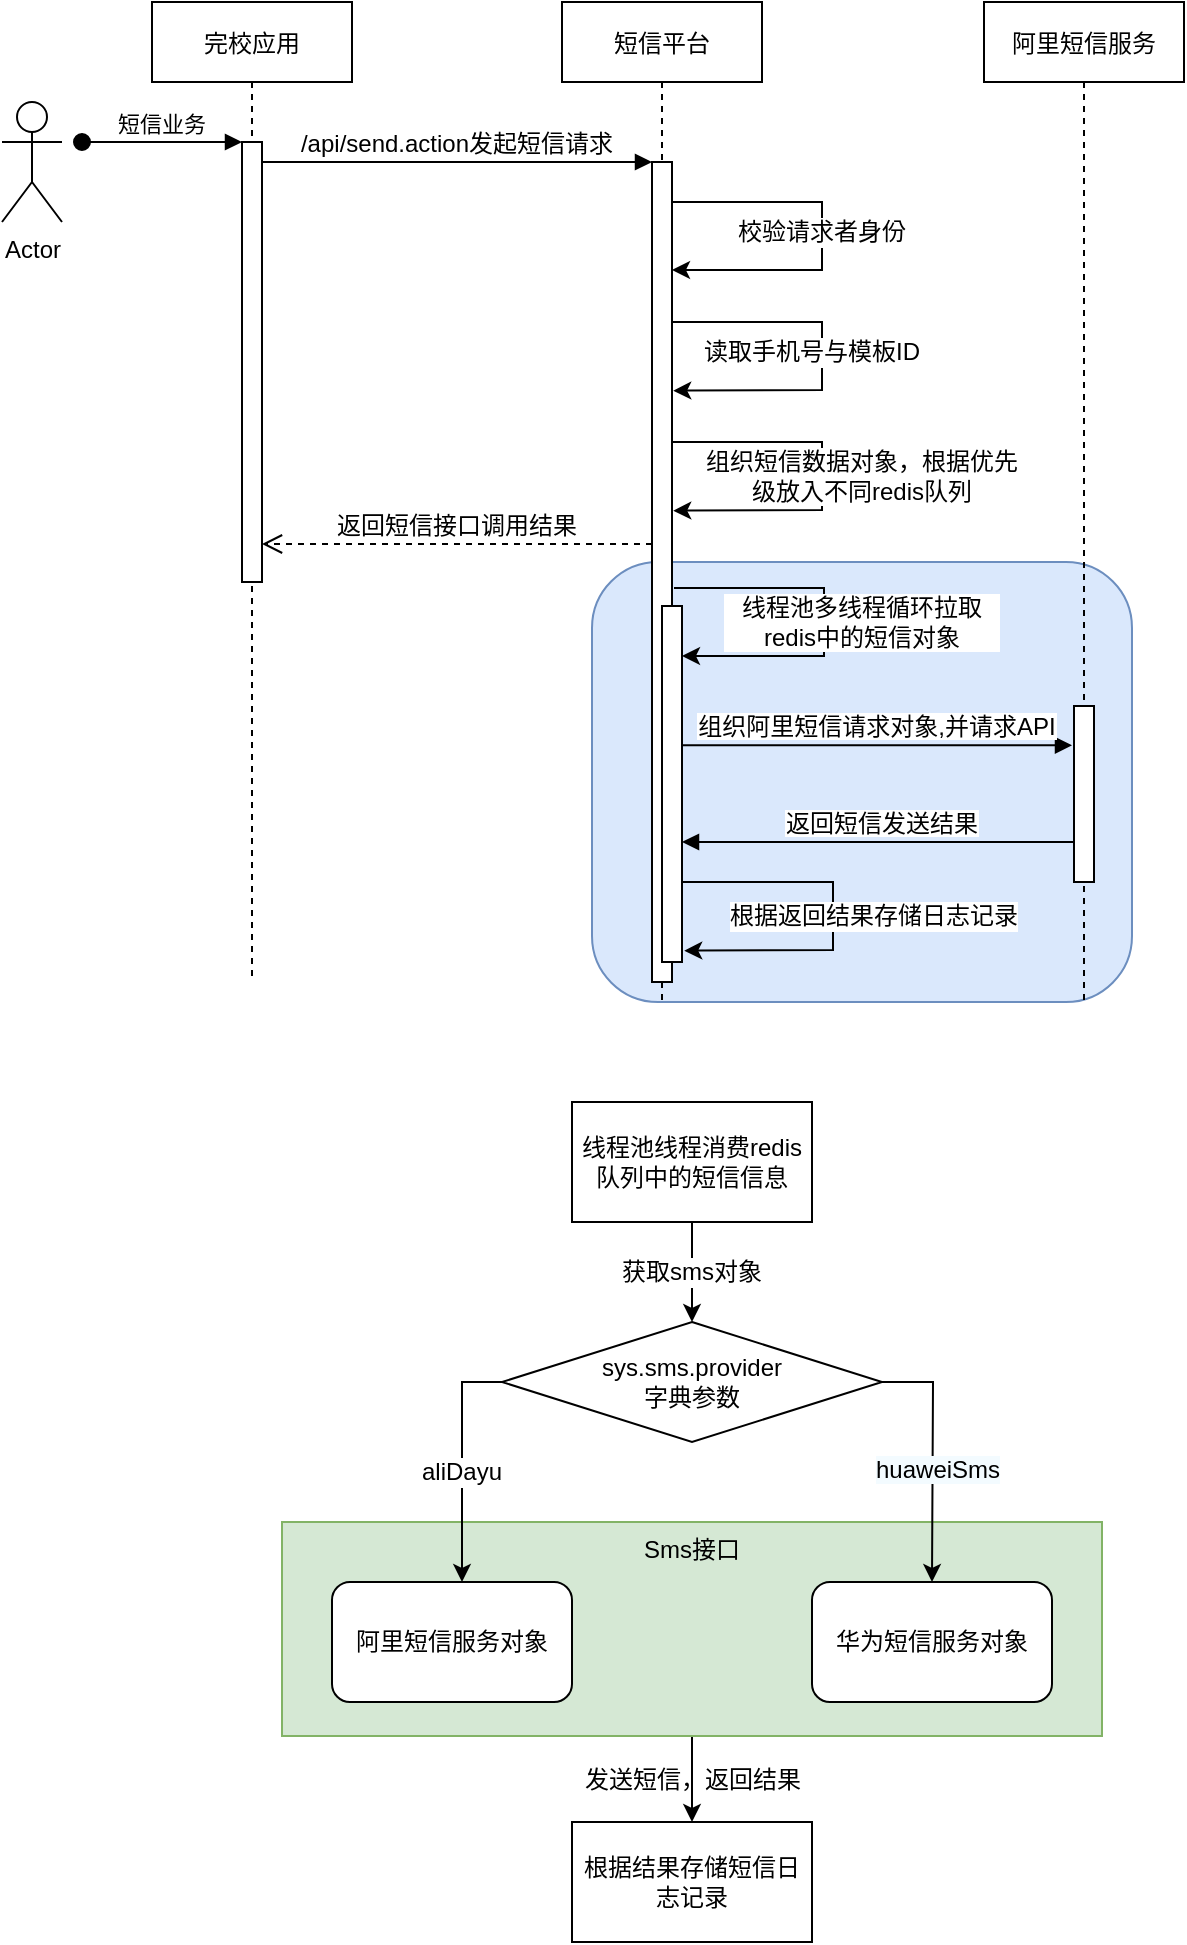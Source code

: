 <mxfile version="15.8.7" type="device"><diagram id="kgpKYQtTHZ0yAKxKKP6v" name="Page-1"><mxGraphModel dx="1038" dy="649" grid="1" gridSize="10" guides="1" tooltips="1" connect="1" arrows="1" fold="1" page="1" pageScale="1" pageWidth="850" pageHeight="1100" math="0" shadow="0"><root><mxCell id="0"/><mxCell id="1" parent="0"/><mxCell id="YR-tAVxREakvCCgy1hAz-33" style="edgeStyle=orthogonalEdgeStyle;rounded=0;orthogonalLoop=1;jettySize=auto;html=1;exitX=0.5;exitY=1;exitDx=0;exitDy=0;entryX=0.5;entryY=0;entryDx=0;entryDy=0;fontSize=12;" edge="1" parent="1" source="YR-tAVxREakvCCgy1hAz-28" target="YR-tAVxREakvCCgy1hAz-32"><mxGeometry relative="1" as="geometry"/></mxCell><mxCell id="YR-tAVxREakvCCgy1hAz-28" value="Sms接口" style="rounded=0;whiteSpace=wrap;html=1;labelBackgroundColor=none;fontSize=12;fillColor=#d5e8d4;strokeColor=#82b366;verticalAlign=top;" vertex="1" parent="1"><mxGeometry x="170" y="910" width="410" height="107" as="geometry"/></mxCell><mxCell id="YR-tAVxREakvCCgy1hAz-19" value="" style="rounded=1;whiteSpace=wrap;html=1;labelBackgroundColor=default;fontSize=12;fillColor=#dae8fc;strokeColor=#6c8ebf;" vertex="1" parent="1"><mxGeometry x="325" y="430" width="270" height="220" as="geometry"/></mxCell><mxCell id="3nuBFxr9cyL0pnOWT2aG-1" value="完校应用" style="shape=umlLifeline;perimeter=lifelinePerimeter;container=1;collapsible=0;recursiveResize=0;rounded=0;shadow=0;strokeWidth=1;" parent="1" vertex="1"><mxGeometry x="105" y="150" width="100" height="490" as="geometry"/></mxCell><mxCell id="3nuBFxr9cyL0pnOWT2aG-2" value="" style="points=[];perimeter=orthogonalPerimeter;rounded=0;shadow=0;strokeWidth=1;" parent="3nuBFxr9cyL0pnOWT2aG-1" vertex="1"><mxGeometry x="45" y="70" width="10" height="220" as="geometry"/></mxCell><mxCell id="3nuBFxr9cyL0pnOWT2aG-3" value="短信业务" style="verticalAlign=bottom;startArrow=oval;endArrow=block;startSize=8;shadow=0;strokeWidth=1;" parent="3nuBFxr9cyL0pnOWT2aG-1" target="3nuBFxr9cyL0pnOWT2aG-2" edge="1"><mxGeometry relative="1" as="geometry"><mxPoint x="-35" y="70" as="sourcePoint"/></mxGeometry></mxCell><mxCell id="3nuBFxr9cyL0pnOWT2aG-5" value="短信平台" style="shape=umlLifeline;perimeter=lifelinePerimeter;container=1;collapsible=0;recursiveResize=0;rounded=0;shadow=0;strokeWidth=1;" parent="1" vertex="1"><mxGeometry x="310" y="150" width="100" height="500" as="geometry"/></mxCell><mxCell id="3nuBFxr9cyL0pnOWT2aG-6" value="" style="points=[];perimeter=orthogonalPerimeter;rounded=0;shadow=0;strokeWidth=1;" parent="3nuBFxr9cyL0pnOWT2aG-5" vertex="1"><mxGeometry x="45" y="80" width="10" height="410" as="geometry"/></mxCell><mxCell id="YR-tAVxREakvCCgy1hAz-4" value="" style="endArrow=classic;html=1;rounded=0;" edge="1" parent="3nuBFxr9cyL0pnOWT2aG-5"><mxGeometry width="50" height="50" relative="1" as="geometry"><mxPoint x="55" y="100" as="sourcePoint"/><mxPoint x="55" y="134" as="targetPoint"/><Array as="points"><mxPoint x="130" y="100"/><mxPoint x="130" y="134"/></Array></mxGeometry></mxCell><mxCell id="YR-tAVxREakvCCgy1hAz-6" value="" style="endArrow=classic;html=1;rounded=0;entryX=1.063;entryY=0.143;entryDx=0;entryDy=0;entryPerimeter=0;" edge="1" parent="3nuBFxr9cyL0pnOWT2aG-5"><mxGeometry width="50" height="50" relative="1" as="geometry"><mxPoint x="55" y="160" as="sourcePoint"/><mxPoint x="55.63" y="194.34" as="targetPoint"/><Array as="points"><mxPoint x="130" y="160"/><mxPoint x="130" y="194"/></Array></mxGeometry></mxCell><mxCell id="YR-tAVxREakvCCgy1hAz-10" value="" style="points=[];perimeter=orthogonalPerimeter;rounded=0;shadow=0;strokeWidth=1;" vertex="1" parent="3nuBFxr9cyL0pnOWT2aG-5"><mxGeometry x="50" y="302" width="10" height="178" as="geometry"/></mxCell><mxCell id="YR-tAVxREakvCCgy1hAz-13" value="组织阿里短信请求对象,并请求API" style="verticalAlign=bottom;endArrow=block;entryX=0;entryY=0;shadow=0;strokeWidth=1;fontSize=12;" edge="1" parent="3nuBFxr9cyL0pnOWT2aG-5"><mxGeometry relative="1" as="geometry"><mxPoint x="60.0" y="371.66" as="sourcePoint"/><mxPoint x="255" y="371.66" as="targetPoint"/></mxGeometry></mxCell><mxCell id="3nuBFxr9cyL0pnOWT2aG-7" value="返回短信接口调用结果" style="verticalAlign=bottom;endArrow=open;dashed=1;endSize=8;exitX=0;exitY=0.95;shadow=0;strokeWidth=1;fontSize=12;" parent="1" edge="1"><mxGeometry relative="1" as="geometry"><mxPoint x="160" y="421.0" as="targetPoint"/><mxPoint x="355" y="421.0" as="sourcePoint"/></mxGeometry></mxCell><mxCell id="3nuBFxr9cyL0pnOWT2aG-8" value="/api/send.action发起短信请求" style="verticalAlign=bottom;endArrow=block;entryX=0;entryY=0;shadow=0;strokeWidth=1;fontSize=12;" parent="1" source="3nuBFxr9cyL0pnOWT2aG-2" target="3nuBFxr9cyL0pnOWT2aG-6" edge="1"><mxGeometry relative="1" as="geometry"><mxPoint x="260" y="230" as="sourcePoint"/></mxGeometry></mxCell><mxCell id="3nuBFxr9cyL0pnOWT2aG-9" value="返回短信发送结果" style="verticalAlign=bottom;endArrow=block;entryX=1;entryY=0;shadow=0;strokeWidth=1;fontSize=12;" parent="1" edge="1"><mxGeometry relative="1" as="geometry"><mxPoint x="570" y="570" as="sourcePoint"/><mxPoint x="370" y="570" as="targetPoint"/></mxGeometry></mxCell><mxCell id="YR-tAVxREakvCCgy1hAz-1" value="阿里短信服务" style="shape=umlLifeline;perimeter=lifelinePerimeter;container=1;collapsible=0;recursiveResize=0;rounded=0;shadow=0;strokeWidth=1;" vertex="1" parent="1"><mxGeometry x="521" y="150" width="100" height="500" as="geometry"/></mxCell><mxCell id="YR-tAVxREakvCCgy1hAz-2" value="" style="points=[];perimeter=orthogonalPerimeter;rounded=0;shadow=0;strokeWidth=1;" vertex="1" parent="YR-tAVxREakvCCgy1hAz-1"><mxGeometry x="45" y="352" width="10" height="88" as="geometry"/></mxCell><mxCell id="YR-tAVxREakvCCgy1hAz-3" value="Actor" style="shape=umlActor;verticalLabelPosition=bottom;verticalAlign=top;html=1;outlineConnect=0;" vertex="1" parent="1"><mxGeometry x="30" y="200" width="30" height="60" as="geometry"/></mxCell><mxCell id="YR-tAVxREakvCCgy1hAz-5" value="校验请求者身份" style="text;html=1;strokeColor=none;fillColor=none;align=center;verticalAlign=middle;whiteSpace=wrap;rounded=0;labelBackgroundColor=default;" vertex="1" parent="1"><mxGeometry x="390" y="250" width="100" height="30" as="geometry"/></mxCell><mxCell id="YR-tAVxREakvCCgy1hAz-7" value="读取手机号与模板ID" style="text;html=1;strokeColor=none;fillColor=none;align=center;verticalAlign=middle;whiteSpace=wrap;rounded=0;labelBackgroundColor=default;" vertex="1" parent="1"><mxGeometry x="380" y="310" width="110" height="30" as="geometry"/></mxCell><mxCell id="YR-tAVxREakvCCgy1hAz-8" value="" style="endArrow=classic;html=1;rounded=0;entryX=1.063;entryY=0.143;entryDx=0;entryDy=0;entryPerimeter=0;" edge="1" parent="1"><mxGeometry width="50" height="50" relative="1" as="geometry"><mxPoint x="365" y="370" as="sourcePoint"/><mxPoint x="365.63" y="404.34" as="targetPoint"/><Array as="points"><mxPoint x="440" y="370"/><mxPoint x="440" y="404"/></Array></mxGeometry></mxCell><mxCell id="YR-tAVxREakvCCgy1hAz-9" value="组织短信数据对象，根据优先级放入不同redis队列" style="text;html=1;strokeColor=none;fillColor=none;align=center;verticalAlign=middle;whiteSpace=wrap;rounded=0;labelBackgroundColor=default;" vertex="1" parent="1"><mxGeometry x="380" y="372" width="160" height="30" as="geometry"/></mxCell><mxCell id="YR-tAVxREakvCCgy1hAz-11" value="" style="endArrow=classic;html=1;rounded=0;" edge="1" parent="1"><mxGeometry width="50" height="50" relative="1" as="geometry"><mxPoint x="366" y="443" as="sourcePoint"/><mxPoint x="370" y="477" as="targetPoint"/><Array as="points"><mxPoint x="441" y="443"/><mxPoint x="441" y="477"/></Array></mxGeometry></mxCell><mxCell id="YR-tAVxREakvCCgy1hAz-12" value="线程池多线程循环拉取redis中的短信对象" style="text;html=1;strokeColor=none;fillColor=none;align=center;verticalAlign=middle;whiteSpace=wrap;rounded=0;labelBackgroundColor=default;" vertex="1" parent="1"><mxGeometry x="390" y="445" width="140" height="30" as="geometry"/></mxCell><mxCell id="YR-tAVxREakvCCgy1hAz-17" value="" style="endArrow=classic;html=1;rounded=0;entryX=1.063;entryY=0.143;entryDx=0;entryDy=0;entryPerimeter=0;" edge="1" parent="1"><mxGeometry width="50" height="50" relative="1" as="geometry"><mxPoint x="370.5" y="590" as="sourcePoint"/><mxPoint x="371.13" y="624.34" as="targetPoint"/><Array as="points"><mxPoint x="445.5" y="590"/><mxPoint x="445.5" y="624"/></Array></mxGeometry></mxCell><mxCell id="YR-tAVxREakvCCgy1hAz-18" value="根据返回结果存储日志记录" style="text;html=1;strokeColor=none;fillColor=none;align=center;verticalAlign=middle;whiteSpace=wrap;rounded=0;labelBackgroundColor=default;" vertex="1" parent="1"><mxGeometry x="385.5" y="592" width="160" height="30" as="geometry"/></mxCell><mxCell id="YR-tAVxREakvCCgy1hAz-23" style="edgeStyle=orthogonalEdgeStyle;rounded=0;orthogonalLoop=1;jettySize=auto;html=1;exitX=0;exitY=0.5;exitDx=0;exitDy=0;entryX=0.5;entryY=0;entryDx=0;entryDy=0;fontSize=12;" edge="1" parent="1" source="YR-tAVxREakvCCgy1hAz-20"><mxGeometry relative="1" as="geometry"><mxPoint x="260" y="940" as="targetPoint"/></mxGeometry></mxCell><mxCell id="YR-tAVxREakvCCgy1hAz-24" style="edgeStyle=orthogonalEdgeStyle;rounded=0;orthogonalLoop=1;jettySize=auto;html=1;exitX=1;exitY=0.5;exitDx=0;exitDy=0;entryX=0.5;entryY=0;entryDx=0;entryDy=0;fontSize=12;" edge="1" parent="1" source="YR-tAVxREakvCCgy1hAz-20"><mxGeometry relative="1" as="geometry"><mxPoint x="495" y="940" as="targetPoint"/></mxGeometry></mxCell><mxCell id="YR-tAVxREakvCCgy1hAz-20" value="&lt;span&gt;&#9;&lt;/span&gt;sys.sms.provider&lt;br&gt;字典参数" style="rhombus;whiteSpace=wrap;html=1;labelBackgroundColor=default;fontSize=12;" vertex="1" parent="1"><mxGeometry x="280" y="810" width="190" height="60" as="geometry"/></mxCell><mxCell id="YR-tAVxREakvCCgy1hAz-21" value="阿里短信服务对象" style="rounded=1;whiteSpace=wrap;html=1;labelBackgroundColor=default;fontSize=12;" vertex="1" parent="1"><mxGeometry x="195" y="940" width="120" height="60" as="geometry"/></mxCell><mxCell id="YR-tAVxREakvCCgy1hAz-22" value="华为短信服务对象" style="rounded=1;whiteSpace=wrap;html=1;labelBackgroundColor=default;fontSize=12;" vertex="1" parent="1"><mxGeometry x="435" y="940" width="120" height="60" as="geometry"/></mxCell><mxCell id="YR-tAVxREakvCCgy1hAz-25" value="aliDayu" style="text;html=1;strokeColor=none;fillColor=none;align=center;verticalAlign=middle;whiteSpace=wrap;rounded=0;labelBackgroundColor=default;fontSize=12;" vertex="1" parent="1"><mxGeometry x="230" y="870" width="60" height="30" as="geometry"/></mxCell><mxCell id="YR-tAVxREakvCCgy1hAz-26" value="&lt;span style=&quot;font-family: &amp;#34;verdana&amp;#34; , &amp;#34;arial&amp;#34; ; text-align: center ; background-color: rgb(243 , 251 , 255)&quot;&gt;huaweiSms&lt;/span&gt;" style="text;whiteSpace=wrap;html=1;fontSize=12;" vertex="1" parent="1"><mxGeometry x="465" y="870" width="70" height="30" as="geometry"/></mxCell><mxCell id="YR-tAVxREakvCCgy1hAz-35" style="edgeStyle=orthogonalEdgeStyle;rounded=0;orthogonalLoop=1;jettySize=auto;html=1;exitX=0.5;exitY=1;exitDx=0;exitDy=0;entryX=0.5;entryY=0;entryDx=0;entryDy=0;fontSize=12;" edge="1" parent="1" source="YR-tAVxREakvCCgy1hAz-29" target="YR-tAVxREakvCCgy1hAz-20"><mxGeometry relative="1" as="geometry"/></mxCell><mxCell id="YR-tAVxREakvCCgy1hAz-29" value="线程池线程消费redis队列中的短信信息" style="rounded=0;whiteSpace=wrap;html=1;labelBackgroundColor=none;fontSize=12;" vertex="1" parent="1"><mxGeometry x="315" y="700" width="120" height="60" as="geometry"/></mxCell><mxCell id="YR-tAVxREakvCCgy1hAz-32" value="根据结果存储短信日志记录" style="rounded=0;whiteSpace=wrap;html=1;labelBackgroundColor=none;fontSize=12;" vertex="1" parent="1"><mxGeometry x="315" y="1060" width="120" height="60" as="geometry"/></mxCell><mxCell id="YR-tAVxREakvCCgy1hAz-34" value="发送短信，返回结果" style="text;html=1;strokeColor=none;fillColor=none;align=center;verticalAlign=middle;whiteSpace=wrap;rounded=0;labelBackgroundColor=none;fontSize=12;" vertex="1" parent="1"><mxGeometry x="312.5" y="1024" width="125" height="30" as="geometry"/></mxCell><mxCell id="YR-tAVxREakvCCgy1hAz-36" value="获取sms对象" style="text;html=1;strokeColor=none;fillColor=none;align=center;verticalAlign=middle;whiteSpace=wrap;rounded=0;labelBackgroundColor=default;fontSize=12;" vertex="1" parent="1"><mxGeometry x="330" y="770" width="90" height="30" as="geometry"/></mxCell></root></mxGraphModel></diagram></mxfile>